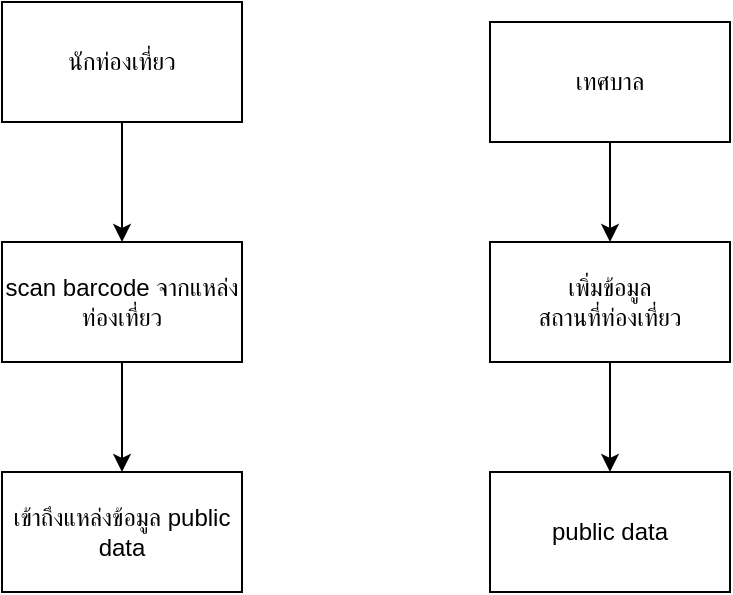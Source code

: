 <mxfile version="17.1.2" type="github">
  <diagram id="UaLcQzYG0wiujSeZrPJh" name="Page-1">
    <mxGraphModel dx="946" dy="466" grid="1" gridSize="10" guides="1" tooltips="1" connect="1" arrows="1" fold="1" page="1" pageScale="1" pageWidth="827" pageHeight="1169" math="0" shadow="0">
      <root>
        <mxCell id="0" />
        <mxCell id="1" parent="0" />
        <mxCell id="gnvq45gk5-UEqsGLzL2m-4" style="edgeStyle=orthogonalEdgeStyle;rounded=0;orthogonalLoop=1;jettySize=auto;html=1;exitX=0.5;exitY=1;exitDx=0;exitDy=0;entryX=0.5;entryY=0;entryDx=0;entryDy=0;" edge="1" parent="1" source="gnvq45gk5-UEqsGLzL2m-1" target="gnvq45gk5-UEqsGLzL2m-2">
          <mxGeometry relative="1" as="geometry" />
        </mxCell>
        <mxCell id="gnvq45gk5-UEqsGLzL2m-1" value="เทศบาล" style="rounded=0;whiteSpace=wrap;html=1;" vertex="1" parent="1">
          <mxGeometry x="354" y="300" width="120" height="60" as="geometry" />
        </mxCell>
        <mxCell id="gnvq45gk5-UEqsGLzL2m-5" style="edgeStyle=orthogonalEdgeStyle;rounded=0;orthogonalLoop=1;jettySize=auto;html=1;exitX=0.5;exitY=1;exitDx=0;exitDy=0;entryX=0.5;entryY=0;entryDx=0;entryDy=0;" edge="1" parent="1" source="gnvq45gk5-UEqsGLzL2m-2" target="gnvq45gk5-UEqsGLzL2m-3">
          <mxGeometry relative="1" as="geometry" />
        </mxCell>
        <mxCell id="gnvq45gk5-UEqsGLzL2m-2" value="เพิ่มข้อมูล&lt;br&gt;สถานที่ท่องเที่ยว" style="rounded=0;whiteSpace=wrap;html=1;" vertex="1" parent="1">
          <mxGeometry x="354" y="410" width="120" height="60" as="geometry" />
        </mxCell>
        <mxCell id="gnvq45gk5-UEqsGLzL2m-3" value="public data" style="rounded=0;whiteSpace=wrap;html=1;" vertex="1" parent="1">
          <mxGeometry x="354" y="525" width="120" height="60" as="geometry" />
        </mxCell>
        <mxCell id="gnvq45gk5-UEqsGLzL2m-9" style="edgeStyle=orthogonalEdgeStyle;rounded=0;orthogonalLoop=1;jettySize=auto;html=1;exitX=0.5;exitY=1;exitDx=0;exitDy=0;entryX=0.5;entryY=0;entryDx=0;entryDy=0;" edge="1" parent="1" source="gnvq45gk5-UEqsGLzL2m-6" target="gnvq45gk5-UEqsGLzL2m-7">
          <mxGeometry relative="1" as="geometry" />
        </mxCell>
        <mxCell id="gnvq45gk5-UEqsGLzL2m-6" value="นักท่องเที่ยว" style="rounded=0;whiteSpace=wrap;html=1;" vertex="1" parent="1">
          <mxGeometry x="110" y="290" width="120" height="60" as="geometry" />
        </mxCell>
        <mxCell id="gnvq45gk5-UEqsGLzL2m-10" style="edgeStyle=orthogonalEdgeStyle;rounded=0;orthogonalLoop=1;jettySize=auto;html=1;exitX=0.5;exitY=1;exitDx=0;exitDy=0;entryX=0.5;entryY=0;entryDx=0;entryDy=0;" edge="1" parent="1" source="gnvq45gk5-UEqsGLzL2m-7" target="gnvq45gk5-UEqsGLzL2m-8">
          <mxGeometry relative="1" as="geometry" />
        </mxCell>
        <mxCell id="gnvq45gk5-UEqsGLzL2m-7" value="scan barcode จากแหล่งท่องเที่ยว" style="rounded=0;whiteSpace=wrap;html=1;" vertex="1" parent="1">
          <mxGeometry x="110" y="410" width="120" height="60" as="geometry" />
        </mxCell>
        <mxCell id="gnvq45gk5-UEqsGLzL2m-8" value="เข้าถึงแหล่งข้อมูล public data" style="rounded=0;whiteSpace=wrap;html=1;" vertex="1" parent="1">
          <mxGeometry x="110" y="525" width="120" height="60" as="geometry" />
        </mxCell>
      </root>
    </mxGraphModel>
  </diagram>
</mxfile>
